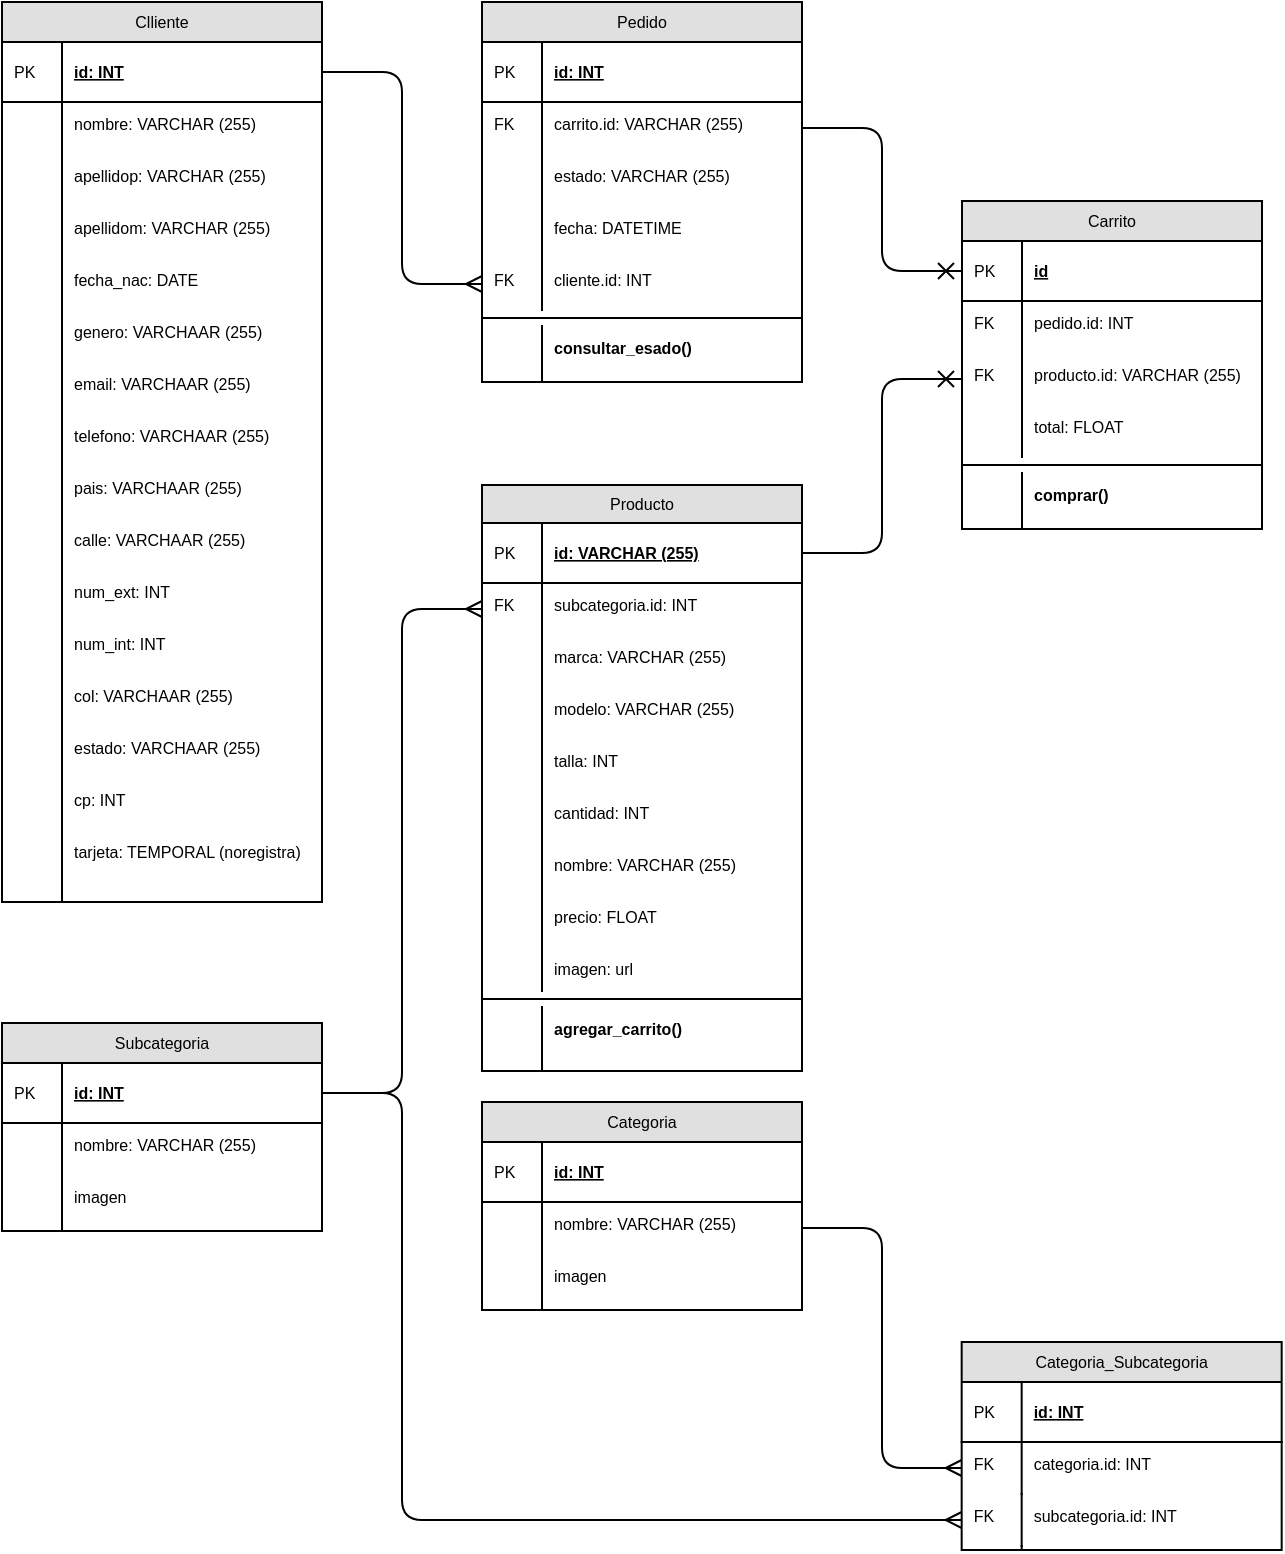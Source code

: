 <mxfile version="10.7.7" type="device"><diagram id="d4-4VoonNPBoHin0KI9T" name="Page-1"><mxGraphModel dx="523" dy="322" grid="1" gridSize="10" guides="1" tooltips="1" connect="1" arrows="1" fold="1" page="1" pageScale="1" pageWidth="827" pageHeight="1169" math="0" shadow="0"><root><mxCell id="0"/><mxCell id="1" parent="0"/><mxCell id="-AVGPWDkU3SRVyJvV21a-2" value="Clliente" style="swimlane;fontStyle=0;childLayout=stackLayout;horizontal=1;startSize=20;fillColor=#e0e0e0;horizontalStack=0;resizeParent=1;resizeParentMax=0;resizeLast=0;collapsible=1;marginBottom=0;swimlaneFillColor=#ffffff;align=center;fontSize=8;" parent="1" vertex="1"><mxGeometry x="20" y="20" width="160" height="450" as="geometry"/></mxCell><mxCell id="-AVGPWDkU3SRVyJvV21a-3" value="id: INT" style="shape=partialRectangle;top=0;left=0;right=0;bottom=1;align=left;verticalAlign=middle;fillColor=none;spacingLeft=34;spacingRight=4;overflow=hidden;rotatable=0;points=[[0,0.5],[1,0.5]];portConstraint=eastwest;dropTarget=0;fontStyle=5;fontSize=8;" parent="-AVGPWDkU3SRVyJvV21a-2" vertex="1"><mxGeometry y="20" width="160" height="30" as="geometry"/></mxCell><mxCell id="-AVGPWDkU3SRVyJvV21a-4" value="PK" style="shape=partialRectangle;top=0;left=0;bottom=0;fillColor=none;align=left;verticalAlign=middle;spacingLeft=4;spacingRight=4;overflow=hidden;rotatable=0;points=[];portConstraint=eastwest;part=1;fontSize=8;" parent="-AVGPWDkU3SRVyJvV21a-3" vertex="1" connectable="0"><mxGeometry width="30" height="30" as="geometry"/></mxCell><mxCell id="-AVGPWDkU3SRVyJvV21a-5" value="nombre: VARCHAR (255)" style="shape=partialRectangle;top=0;left=0;right=0;bottom=0;align=left;verticalAlign=top;fillColor=none;spacingLeft=34;spacingRight=4;overflow=hidden;rotatable=0;points=[[0,0.5],[1,0.5]];portConstraint=eastwest;dropTarget=0;fontSize=8;" parent="-AVGPWDkU3SRVyJvV21a-2" vertex="1"><mxGeometry y="50" width="160" height="26" as="geometry"/></mxCell><mxCell id="-AVGPWDkU3SRVyJvV21a-6" value="" style="shape=partialRectangle;top=0;left=0;bottom=0;fillColor=none;align=left;verticalAlign=top;spacingLeft=4;spacingRight=4;overflow=hidden;rotatable=0;points=[];portConstraint=eastwest;part=1;fontSize=8;" parent="-AVGPWDkU3SRVyJvV21a-5" vertex="1" connectable="0"><mxGeometry width="30" height="26" as="geometry"/></mxCell><mxCell id="-AVGPWDkU3SRVyJvV21a-75" value="apellidop: VARCHAR (255)" style="shape=partialRectangle;top=0;left=0;right=0;bottom=0;align=left;verticalAlign=top;fillColor=none;spacingLeft=34;spacingRight=4;overflow=hidden;rotatable=0;points=[[0,0.5],[1,0.5]];portConstraint=eastwest;dropTarget=0;fontSize=8;" parent="-AVGPWDkU3SRVyJvV21a-2" vertex="1"><mxGeometry y="76" width="160" height="26" as="geometry"/></mxCell><mxCell id="-AVGPWDkU3SRVyJvV21a-76" value="" style="shape=partialRectangle;top=0;left=0;bottom=0;fillColor=none;align=left;verticalAlign=top;spacingLeft=4;spacingRight=4;overflow=hidden;rotatable=0;points=[];portConstraint=eastwest;part=1;fontSize=8;" parent="-AVGPWDkU3SRVyJvV21a-75" vertex="1" connectable="0"><mxGeometry width="30" height="26" as="geometry"/></mxCell><mxCell id="-AVGPWDkU3SRVyJvV21a-71" value="apellidom: VARCHAR (255)" style="shape=partialRectangle;top=0;left=0;right=0;bottom=0;align=left;verticalAlign=top;fillColor=none;spacingLeft=34;spacingRight=4;overflow=hidden;rotatable=0;points=[[0,0.5],[1,0.5]];portConstraint=eastwest;dropTarget=0;fontSize=8;" parent="-AVGPWDkU3SRVyJvV21a-2" vertex="1"><mxGeometry y="102" width="160" height="26" as="geometry"/></mxCell><mxCell id="-AVGPWDkU3SRVyJvV21a-72" value="" style="shape=partialRectangle;top=0;left=0;bottom=0;fillColor=none;align=left;verticalAlign=top;spacingLeft=4;spacingRight=4;overflow=hidden;rotatable=0;points=[];portConstraint=eastwest;part=1;fontSize=8;" parent="-AVGPWDkU3SRVyJvV21a-71" vertex="1" connectable="0"><mxGeometry width="30" height="26" as="geometry"/></mxCell><mxCell id="-AVGPWDkU3SRVyJvV21a-7" value="fecha_nac: DATE" style="shape=partialRectangle;top=0;left=0;right=0;bottom=0;align=left;verticalAlign=top;fillColor=none;spacingLeft=34;spacingRight=4;overflow=hidden;rotatable=0;points=[[0,0.5],[1,0.5]];portConstraint=eastwest;dropTarget=0;fontSize=8;" parent="-AVGPWDkU3SRVyJvV21a-2" vertex="1"><mxGeometry y="128" width="160" height="26" as="geometry"/></mxCell><mxCell id="-AVGPWDkU3SRVyJvV21a-8" value="" style="shape=partialRectangle;top=0;left=0;bottom=0;fillColor=none;align=left;verticalAlign=top;spacingLeft=4;spacingRight=4;overflow=hidden;rotatable=0;points=[];portConstraint=eastwest;part=1;fontSize=8;" parent="-AVGPWDkU3SRVyJvV21a-7" vertex="1" connectable="0"><mxGeometry width="30" height="26" as="geometry"/></mxCell><mxCell id="-AVGPWDkU3SRVyJvV21a-80" value="genero: VARCHAAR (255)" style="shape=partialRectangle;top=0;left=0;right=0;bottom=0;align=left;verticalAlign=top;fillColor=none;spacingLeft=34;spacingRight=4;overflow=hidden;rotatable=0;points=[[0,0.5],[1,0.5]];portConstraint=eastwest;dropTarget=0;fontSize=8;" parent="-AVGPWDkU3SRVyJvV21a-2" vertex="1"><mxGeometry y="154" width="160" height="26" as="geometry"/></mxCell><mxCell id="-AVGPWDkU3SRVyJvV21a-81" value="" style="shape=partialRectangle;top=0;left=0;bottom=0;fillColor=none;align=left;verticalAlign=top;spacingLeft=4;spacingRight=4;overflow=hidden;rotatable=0;points=[];portConstraint=eastwest;part=1;fontSize=8;" parent="-AVGPWDkU3SRVyJvV21a-80" vertex="1" connectable="0"><mxGeometry width="30" height="26" as="geometry"/></mxCell><mxCell id="-AVGPWDkU3SRVyJvV21a-111" value="email: VARCHAAR (255)" style="shape=partialRectangle;top=0;left=0;right=0;bottom=0;align=left;verticalAlign=top;fillColor=none;spacingLeft=34;spacingRight=4;overflow=hidden;rotatable=0;points=[[0,0.5],[1,0.5]];portConstraint=eastwest;dropTarget=0;fontSize=8;" parent="-AVGPWDkU3SRVyJvV21a-2" vertex="1"><mxGeometry y="180" width="160" height="26" as="geometry"/></mxCell><mxCell id="-AVGPWDkU3SRVyJvV21a-112" value="" style="shape=partialRectangle;top=0;left=0;bottom=0;fillColor=none;align=left;verticalAlign=top;spacingLeft=4;spacingRight=4;overflow=hidden;rotatable=0;points=[];portConstraint=eastwest;part=1;fontSize=8;" parent="-AVGPWDkU3SRVyJvV21a-111" vertex="1" connectable="0"><mxGeometry width="30" height="26" as="geometry"/></mxCell><mxCell id="-AVGPWDkU3SRVyJvV21a-113" value="telefono: VARCHAAR (255)" style="shape=partialRectangle;top=0;left=0;right=0;bottom=0;align=left;verticalAlign=top;fillColor=none;spacingLeft=34;spacingRight=4;overflow=hidden;rotatable=0;points=[[0,0.5],[1,0.5]];portConstraint=eastwest;dropTarget=0;fontSize=8;" parent="-AVGPWDkU3SRVyJvV21a-2" vertex="1"><mxGeometry y="206" width="160" height="26" as="geometry"/></mxCell><mxCell id="-AVGPWDkU3SRVyJvV21a-114" value="" style="shape=partialRectangle;top=0;left=0;bottom=0;fillColor=none;align=left;verticalAlign=top;spacingLeft=4;spacingRight=4;overflow=hidden;rotatable=0;points=[];portConstraint=eastwest;part=1;fontSize=8;" parent="-AVGPWDkU3SRVyJvV21a-113" vertex="1" connectable="0"><mxGeometry width="30" height="26" as="geometry"/></mxCell><mxCell id="-AVGPWDkU3SRVyJvV21a-115" value="pais: VARCHAAR (255)" style="shape=partialRectangle;top=0;left=0;right=0;bottom=0;align=left;verticalAlign=top;fillColor=none;spacingLeft=34;spacingRight=4;overflow=hidden;rotatable=0;points=[[0,0.5],[1,0.5]];portConstraint=eastwest;dropTarget=0;fontSize=8;" parent="-AVGPWDkU3SRVyJvV21a-2" vertex="1"><mxGeometry y="232" width="160" height="26" as="geometry"/></mxCell><mxCell id="-AVGPWDkU3SRVyJvV21a-116" value="" style="shape=partialRectangle;top=0;left=0;bottom=0;fillColor=none;align=left;verticalAlign=top;spacingLeft=4;spacingRight=4;overflow=hidden;rotatable=0;points=[];portConstraint=eastwest;part=1;fontSize=8;" parent="-AVGPWDkU3SRVyJvV21a-115" vertex="1" connectable="0"><mxGeometry width="30" height="26" as="geometry"/></mxCell><mxCell id="-AVGPWDkU3SRVyJvV21a-117" value="calle: VARCHAAR (255)" style="shape=partialRectangle;top=0;left=0;right=0;bottom=0;align=left;verticalAlign=top;fillColor=none;spacingLeft=34;spacingRight=4;overflow=hidden;rotatable=0;points=[[0,0.5],[1,0.5]];portConstraint=eastwest;dropTarget=0;fontSize=8;" parent="-AVGPWDkU3SRVyJvV21a-2" vertex="1"><mxGeometry y="258" width="160" height="26" as="geometry"/></mxCell><mxCell id="-AVGPWDkU3SRVyJvV21a-118" value="" style="shape=partialRectangle;top=0;left=0;bottom=0;fillColor=none;align=left;verticalAlign=top;spacingLeft=4;spacingRight=4;overflow=hidden;rotatable=0;points=[];portConstraint=eastwest;part=1;fontSize=8;" parent="-AVGPWDkU3SRVyJvV21a-117" vertex="1" connectable="0"><mxGeometry width="30" height="26" as="geometry"/></mxCell><mxCell id="-AVGPWDkU3SRVyJvV21a-119" value="num_ext: INT" style="shape=partialRectangle;top=0;left=0;right=0;bottom=0;align=left;verticalAlign=top;fillColor=none;spacingLeft=34;spacingRight=4;overflow=hidden;rotatable=0;points=[[0,0.5],[1,0.5]];portConstraint=eastwest;dropTarget=0;fontSize=8;" parent="-AVGPWDkU3SRVyJvV21a-2" vertex="1"><mxGeometry y="284" width="160" height="26" as="geometry"/></mxCell><mxCell id="-AVGPWDkU3SRVyJvV21a-120" value="" style="shape=partialRectangle;top=0;left=0;bottom=0;fillColor=none;align=left;verticalAlign=top;spacingLeft=4;spacingRight=4;overflow=hidden;rotatable=0;points=[];portConstraint=eastwest;part=1;fontSize=8;" parent="-AVGPWDkU3SRVyJvV21a-119" vertex="1" connectable="0"><mxGeometry width="30" height="26" as="geometry"/></mxCell><mxCell id="-AVGPWDkU3SRVyJvV21a-121" value="num_int: INT" style="shape=partialRectangle;top=0;left=0;right=0;bottom=0;align=left;verticalAlign=top;fillColor=none;spacingLeft=34;spacingRight=4;overflow=hidden;rotatable=0;points=[[0,0.5],[1,0.5]];portConstraint=eastwest;dropTarget=0;fontSize=8;" parent="-AVGPWDkU3SRVyJvV21a-2" vertex="1"><mxGeometry y="310" width="160" height="26" as="geometry"/></mxCell><mxCell id="-AVGPWDkU3SRVyJvV21a-122" value="" style="shape=partialRectangle;top=0;left=0;bottom=0;fillColor=none;align=left;verticalAlign=top;spacingLeft=4;spacingRight=4;overflow=hidden;rotatable=0;points=[];portConstraint=eastwest;part=1;fontSize=8;" parent="-AVGPWDkU3SRVyJvV21a-121" vertex="1" connectable="0"><mxGeometry width="30" height="26" as="geometry"/></mxCell><mxCell id="-AVGPWDkU3SRVyJvV21a-123" value="col: VARCHAAR (255)" style="shape=partialRectangle;top=0;left=0;right=0;bottom=0;align=left;verticalAlign=top;fillColor=none;spacingLeft=34;spacingRight=4;overflow=hidden;rotatable=0;points=[[0,0.5],[1,0.5]];portConstraint=eastwest;dropTarget=0;fontSize=8;" parent="-AVGPWDkU3SRVyJvV21a-2" vertex="1"><mxGeometry y="336" width="160" height="26" as="geometry"/></mxCell><mxCell id="-AVGPWDkU3SRVyJvV21a-124" value="" style="shape=partialRectangle;top=0;left=0;bottom=0;fillColor=none;align=left;verticalAlign=top;spacingLeft=4;spacingRight=4;overflow=hidden;rotatable=0;points=[];portConstraint=eastwest;part=1;fontSize=8;" parent="-AVGPWDkU3SRVyJvV21a-123" vertex="1" connectable="0"><mxGeometry width="30" height="26" as="geometry"/></mxCell><mxCell id="-AVGPWDkU3SRVyJvV21a-125" value="estado: VARCHAAR (255)" style="shape=partialRectangle;top=0;left=0;right=0;bottom=0;align=left;verticalAlign=top;fillColor=none;spacingLeft=34;spacingRight=4;overflow=hidden;rotatable=0;points=[[0,0.5],[1,0.5]];portConstraint=eastwest;dropTarget=0;fontSize=8;" parent="-AVGPWDkU3SRVyJvV21a-2" vertex="1"><mxGeometry y="362" width="160" height="26" as="geometry"/></mxCell><mxCell id="-AVGPWDkU3SRVyJvV21a-126" value="" style="shape=partialRectangle;top=0;left=0;bottom=0;fillColor=none;align=left;verticalAlign=top;spacingLeft=4;spacingRight=4;overflow=hidden;rotatable=0;points=[];portConstraint=eastwest;part=1;fontSize=8;" parent="-AVGPWDkU3SRVyJvV21a-125" vertex="1" connectable="0"><mxGeometry width="30" height="26" as="geometry"/></mxCell><mxCell id="-AVGPWDkU3SRVyJvV21a-127" value="cp: INT" style="shape=partialRectangle;top=0;left=0;right=0;bottom=0;align=left;verticalAlign=top;fillColor=none;spacingLeft=34;spacingRight=4;overflow=hidden;rotatable=0;points=[[0,0.5],[1,0.5]];portConstraint=eastwest;dropTarget=0;fontSize=8;" parent="-AVGPWDkU3SRVyJvV21a-2" vertex="1"><mxGeometry y="388" width="160" height="26" as="geometry"/></mxCell><mxCell id="-AVGPWDkU3SRVyJvV21a-128" value="" style="shape=partialRectangle;top=0;left=0;bottom=0;fillColor=none;align=left;verticalAlign=top;spacingLeft=4;spacingRight=4;overflow=hidden;rotatable=0;points=[];portConstraint=eastwest;part=1;fontSize=8;" parent="-AVGPWDkU3SRVyJvV21a-127" vertex="1" connectable="0"><mxGeometry width="30" height="26" as="geometry"/></mxCell><mxCell id="-AVGPWDkU3SRVyJvV21a-129" value="tarjeta: TEMPORAL (noregistra)" style="shape=partialRectangle;top=0;left=0;right=0;bottom=0;align=left;verticalAlign=top;fillColor=none;spacingLeft=34;spacingRight=4;overflow=hidden;rotatable=0;points=[[0,0.5],[1,0.5]];portConstraint=eastwest;dropTarget=0;fontSize=8;" parent="-AVGPWDkU3SRVyJvV21a-2" vertex="1"><mxGeometry y="414" width="160" height="26" as="geometry"/></mxCell><mxCell id="-AVGPWDkU3SRVyJvV21a-130" value="" style="shape=partialRectangle;top=0;left=0;bottom=0;fillColor=none;align=left;verticalAlign=top;spacingLeft=4;spacingRight=4;overflow=hidden;rotatable=0;points=[];portConstraint=eastwest;part=1;fontSize=8;" parent="-AVGPWDkU3SRVyJvV21a-129" vertex="1" connectable="0"><mxGeometry width="30" height="26" as="geometry"/></mxCell><mxCell id="-AVGPWDkU3SRVyJvV21a-11" value="" style="shape=partialRectangle;top=0;left=0;right=0;bottom=0;align=left;verticalAlign=top;fillColor=none;spacingLeft=34;spacingRight=4;overflow=hidden;rotatable=0;points=[[0,0.5],[1,0.5]];portConstraint=eastwest;dropTarget=0;fontSize=8;" parent="-AVGPWDkU3SRVyJvV21a-2" vertex="1"><mxGeometry y="440" width="160" height="10" as="geometry"/></mxCell><mxCell id="-AVGPWDkU3SRVyJvV21a-12" value="" style="shape=partialRectangle;top=0;left=0;bottom=0;fillColor=none;align=left;verticalAlign=top;spacingLeft=4;spacingRight=4;overflow=hidden;rotatable=0;points=[];portConstraint=eastwest;part=1;fontSize=8;" parent="-AVGPWDkU3SRVyJvV21a-11" vertex="1" connectable="0"><mxGeometry width="30" height="10" as="geometry"/></mxCell><mxCell id="-AVGPWDkU3SRVyJvV21a-59" value="Pedido" style="swimlane;fontStyle=0;childLayout=stackLayout;horizontal=1;startSize=20;fillColor=#e0e0e0;horizontalStack=0;resizeParent=1;resizeParentMax=0;resizeLast=0;collapsible=1;marginBottom=0;swimlaneFillColor=#ffffff;align=center;fontSize=8;" parent="1" vertex="1"><mxGeometry x="260" y="20" width="160" height="190" as="geometry"/></mxCell><mxCell id="-AVGPWDkU3SRVyJvV21a-60" value="id: INT" style="shape=partialRectangle;top=0;left=0;right=0;bottom=1;align=left;verticalAlign=middle;fillColor=none;spacingLeft=34;spacingRight=4;overflow=hidden;rotatable=0;points=[[0,0.5],[1,0.5]];portConstraint=eastwest;dropTarget=0;fontStyle=5;fontSize=8;" parent="-AVGPWDkU3SRVyJvV21a-59" vertex="1"><mxGeometry y="20" width="160" height="30" as="geometry"/></mxCell><mxCell id="-AVGPWDkU3SRVyJvV21a-61" value="PK" style="shape=partialRectangle;top=0;left=0;bottom=0;fillColor=none;align=left;verticalAlign=middle;spacingLeft=4;spacingRight=4;overflow=hidden;rotatable=0;points=[];portConstraint=eastwest;part=1;fontSize=8;" parent="-AVGPWDkU3SRVyJvV21a-60" vertex="1" connectable="0"><mxGeometry width="30" height="30" as="geometry"/></mxCell><mxCell id="-AVGPWDkU3SRVyJvV21a-131" value="carrito.id: VARCHAR (255)" style="shape=partialRectangle;top=0;left=0;right=0;bottom=0;align=left;verticalAlign=top;fillColor=none;spacingLeft=34;spacingRight=4;overflow=hidden;rotatable=0;points=[[0,0.5],[1,0.5]];portConstraint=eastwest;dropTarget=0;fontSize=8;" parent="-AVGPWDkU3SRVyJvV21a-59" vertex="1"><mxGeometry y="50" width="160" height="26" as="geometry"/></mxCell><mxCell id="-AVGPWDkU3SRVyJvV21a-132" value="FK" style="shape=partialRectangle;top=0;left=0;bottom=0;fillColor=none;align=left;verticalAlign=top;spacingLeft=4;spacingRight=4;overflow=hidden;rotatable=0;points=[];portConstraint=eastwest;part=1;fontSize=8;" parent="-AVGPWDkU3SRVyJvV21a-131" vertex="1" connectable="0"><mxGeometry width="30" height="26" as="geometry"/></mxCell><mxCell id="-AVGPWDkU3SRVyJvV21a-135" value="estado: VARCHAR (255)" style="shape=partialRectangle;top=0;left=0;right=0;bottom=0;align=left;verticalAlign=top;fillColor=none;spacingLeft=34;spacingRight=4;overflow=hidden;rotatable=0;points=[[0,0.5],[1,0.5]];portConstraint=eastwest;dropTarget=0;fontSize=8;" parent="-AVGPWDkU3SRVyJvV21a-59" vertex="1"><mxGeometry y="76" width="160" height="26" as="geometry"/></mxCell><mxCell id="-AVGPWDkU3SRVyJvV21a-136" value="" style="shape=partialRectangle;top=0;left=0;bottom=0;fillColor=none;align=left;verticalAlign=top;spacingLeft=4;spacingRight=4;overflow=hidden;rotatable=0;points=[];portConstraint=eastwest;part=1;fontSize=8;" parent="-AVGPWDkU3SRVyJvV21a-135" vertex="1" connectable="0"><mxGeometry width="30" height="26" as="geometry"/></mxCell><mxCell id="-AVGPWDkU3SRVyJvV21a-108" value="fecha: DATETIME&#10;" style="shape=partialRectangle;top=0;left=0;right=0;bottom=0;align=left;verticalAlign=top;fillColor=none;spacingLeft=34;spacingRight=4;overflow=hidden;rotatable=0;points=[[0,0.5],[1,0.5]];portConstraint=eastwest;dropTarget=0;fontSize=8;" parent="-AVGPWDkU3SRVyJvV21a-59" vertex="1"><mxGeometry y="102" width="160" height="26" as="geometry"/></mxCell><mxCell id="-AVGPWDkU3SRVyJvV21a-109" value="" style="shape=partialRectangle;top=0;left=0;bottom=0;fillColor=none;align=left;verticalAlign=top;spacingLeft=4;spacingRight=4;overflow=hidden;rotatable=0;points=[];portConstraint=eastwest;part=1;fontSize=8;" parent="-AVGPWDkU3SRVyJvV21a-108" vertex="1" connectable="0"><mxGeometry width="30" height="26" as="geometry"/></mxCell><mxCell id="g6530KX5mMqyY2j0Sj3D-3" value="cliente.id: INT" style="shape=partialRectangle;top=0;left=0;right=0;bottom=0;align=left;verticalAlign=top;fillColor=none;spacingLeft=34;spacingRight=4;overflow=hidden;rotatable=0;points=[[0,0.5],[1,0.5]];portConstraint=eastwest;dropTarget=0;fontSize=8;" vertex="1" parent="-AVGPWDkU3SRVyJvV21a-59"><mxGeometry y="128" width="160" height="26" as="geometry"/></mxCell><mxCell id="g6530KX5mMqyY2j0Sj3D-4" value="FK" style="shape=partialRectangle;top=0;left=0;bottom=0;fillColor=none;align=left;verticalAlign=top;spacingLeft=4;spacingRight=4;overflow=hidden;rotatable=0;points=[];portConstraint=eastwest;part=1;fontSize=8;" vertex="1" connectable="0" parent="g6530KX5mMqyY2j0Sj3D-3"><mxGeometry width="30" height="26" as="geometry"/></mxCell><mxCell id="-AVGPWDkU3SRVyJvV21a-181" value="" style="line;strokeWidth=1;fillColor=none;align=left;verticalAlign=middle;spacingTop=-1;spacingLeft=3;spacingRight=3;rotatable=0;labelPosition=right;points=[];portConstraint=eastwest;fontSize=12;" parent="-AVGPWDkU3SRVyJvV21a-59" vertex="1"><mxGeometry y="154" width="160" height="8" as="geometry"/></mxCell><mxCell id="-AVGPWDkU3SRVyJvV21a-182" value="consultar_esado()" style="shape=partialRectangle;top=0;left=0;right=0;bottom=0;align=left;verticalAlign=top;fillColor=none;spacingLeft=34;spacingRight=4;overflow=hidden;rotatable=0;points=[[0,0.5],[1,0.5]];portConstraint=eastwest;dropTarget=0;fontSize=8;fontStyle=1" parent="-AVGPWDkU3SRVyJvV21a-59" vertex="1"><mxGeometry y="162" width="160" height="26" as="geometry"/></mxCell><mxCell id="-AVGPWDkU3SRVyJvV21a-183" value="" style="shape=partialRectangle;top=0;left=0;bottom=0;fillColor=none;align=left;verticalAlign=top;spacingLeft=4;spacingRight=4;overflow=hidden;rotatable=0;points=[];portConstraint=eastwest;part=1;fontSize=8;" parent="-AVGPWDkU3SRVyJvV21a-182" vertex="1" connectable="0"><mxGeometry width="30" height="26" as="geometry"/></mxCell><mxCell id="-AVGPWDkU3SRVyJvV21a-68" value="" style="shape=partialRectangle;top=0;left=0;right=0;bottom=0;align=left;verticalAlign=top;fillColor=none;spacingLeft=34;spacingRight=4;overflow=hidden;rotatable=0;points=[[0,0.5],[1,0.5]];portConstraint=eastwest;dropTarget=0;fontSize=8;" parent="-AVGPWDkU3SRVyJvV21a-59" vertex="1"><mxGeometry y="188" width="160" height="2" as="geometry"/></mxCell><mxCell id="-AVGPWDkU3SRVyJvV21a-69" value="" style="shape=partialRectangle;top=0;left=0;bottom=0;fillColor=none;align=left;verticalAlign=top;spacingLeft=4;spacingRight=4;overflow=hidden;rotatable=0;points=[];portConstraint=eastwest;part=1;fontSize=8;" parent="-AVGPWDkU3SRVyJvV21a-68" vertex="1" connectable="0"><mxGeometry width="30" height="2" as="geometry"/></mxCell><mxCell id="-AVGPWDkU3SRVyJvV21a-70" value="" style="endArrow=none;html=1;exitX=0;exitY=0.5;exitDx=0;exitDy=0;edgeStyle=elbowEdgeStyle;startArrow=ERmany;startFill=0;fontSize=8;" parent="1" source="g6530KX5mMqyY2j0Sj3D-3" target="-AVGPWDkU3SRVyJvV21a-3" edge="1"><mxGeometry width="50" height="50" relative="1" as="geometry"><mxPoint x="220.333" y="76" as="sourcePoint"/><mxPoint x="290" y="39" as="targetPoint"/></mxGeometry></mxCell><mxCell id="-AVGPWDkU3SRVyJvV21a-82" value="Producto" style="swimlane;fontStyle=0;childLayout=stackLayout;horizontal=1;startSize=19;fillColor=#e0e0e0;horizontalStack=0;resizeParent=1;resizeParentMax=0;resizeLast=0;collapsible=1;marginBottom=0;swimlaneFillColor=#ffffff;align=center;fontSize=8;" parent="1" vertex="1"><mxGeometry x="260" y="261.5" width="160" height="293" as="geometry"/></mxCell><mxCell id="-AVGPWDkU3SRVyJvV21a-83" value="id: VARCHAR (255)" style="shape=partialRectangle;top=0;left=0;right=0;bottom=1;align=left;verticalAlign=middle;fillColor=none;spacingLeft=34;spacingRight=4;overflow=hidden;rotatable=0;points=[[0,0.5],[1,0.5]];portConstraint=eastwest;dropTarget=0;fontStyle=5;fontSize=8;" parent="-AVGPWDkU3SRVyJvV21a-82" vertex="1"><mxGeometry y="19" width="160" height="30" as="geometry"/></mxCell><mxCell id="-AVGPWDkU3SRVyJvV21a-84" value="PK" style="shape=partialRectangle;top=0;left=0;bottom=0;fillColor=none;align=left;verticalAlign=middle;spacingLeft=4;spacingRight=4;overflow=hidden;rotatable=0;points=[];portConstraint=eastwest;part=1;fontSize=8;" parent="-AVGPWDkU3SRVyJvV21a-83" vertex="1" connectable="0"><mxGeometry width="30" height="30" as="geometry"/></mxCell><mxCell id="-AVGPWDkU3SRVyJvV21a-93" value="subcategoria.id: INT" style="shape=partialRectangle;top=0;left=0;right=0;bottom=0;align=left;verticalAlign=top;fillColor=none;spacingLeft=34;spacingRight=4;overflow=hidden;rotatable=0;points=[[0,0.5],[1,0.5]];portConstraint=eastwest;dropTarget=0;fontSize=8;" parent="-AVGPWDkU3SRVyJvV21a-82" vertex="1"><mxGeometry y="49" width="160" height="26" as="geometry"/></mxCell><mxCell id="-AVGPWDkU3SRVyJvV21a-94" value="FK" style="shape=partialRectangle;top=0;left=0;bottom=0;fillColor=none;align=left;verticalAlign=top;spacingLeft=4;spacingRight=4;overflow=hidden;rotatable=0;points=[];portConstraint=eastwest;part=1;fontSize=8;" parent="-AVGPWDkU3SRVyJvV21a-93" vertex="1" connectable="0"><mxGeometry width="30" height="26" as="geometry"/></mxCell><mxCell id="-AVGPWDkU3SRVyJvV21a-95" value="marca: VARCHAR (255)" style="shape=partialRectangle;top=0;left=0;right=0;bottom=0;align=left;verticalAlign=top;fillColor=none;spacingLeft=34;spacingRight=4;overflow=hidden;rotatable=0;points=[[0,0.5],[1,0.5]];portConstraint=eastwest;dropTarget=0;fontSize=8;" parent="-AVGPWDkU3SRVyJvV21a-82" vertex="1"><mxGeometry y="75" width="160" height="26" as="geometry"/></mxCell><mxCell id="-AVGPWDkU3SRVyJvV21a-96" value="" style="shape=partialRectangle;top=0;left=0;bottom=0;fillColor=none;align=left;verticalAlign=top;spacingLeft=4;spacingRight=4;overflow=hidden;rotatable=0;points=[];portConstraint=eastwest;part=1;fontSize=8;" parent="-AVGPWDkU3SRVyJvV21a-95" vertex="1" connectable="0"><mxGeometry width="30" height="26" as="geometry"/></mxCell><mxCell id="-AVGPWDkU3SRVyJvV21a-97" value="modelo: VARCHAR (255)" style="shape=partialRectangle;top=0;left=0;right=0;bottom=0;align=left;verticalAlign=top;fillColor=none;spacingLeft=34;spacingRight=4;overflow=hidden;rotatable=0;points=[[0,0.5],[1,0.5]];portConstraint=eastwest;dropTarget=0;fontSize=8;" parent="-AVGPWDkU3SRVyJvV21a-82" vertex="1"><mxGeometry y="101" width="160" height="26" as="geometry"/></mxCell><mxCell id="-AVGPWDkU3SRVyJvV21a-98" value="" style="shape=partialRectangle;top=0;left=0;bottom=0;fillColor=none;align=left;verticalAlign=top;spacingLeft=4;spacingRight=4;overflow=hidden;rotatable=0;points=[];portConstraint=eastwest;part=1;fontSize=8;" parent="-AVGPWDkU3SRVyJvV21a-97" vertex="1" connectable="0"><mxGeometry width="30" height="26" as="geometry"/></mxCell><mxCell id="-AVGPWDkU3SRVyJvV21a-101" value="talla: INT" style="shape=partialRectangle;top=0;left=0;right=0;bottom=0;align=left;verticalAlign=top;fillColor=none;spacingLeft=34;spacingRight=4;overflow=hidden;rotatable=0;points=[[0,0.5],[1,0.5]];portConstraint=eastwest;dropTarget=0;fontSize=8;" parent="-AVGPWDkU3SRVyJvV21a-82" vertex="1"><mxGeometry y="127" width="160" height="26" as="geometry"/></mxCell><mxCell id="-AVGPWDkU3SRVyJvV21a-102" value="" style="shape=partialRectangle;top=0;left=0;bottom=0;fillColor=none;align=left;verticalAlign=top;spacingLeft=4;spacingRight=4;overflow=hidden;rotatable=0;points=[];portConstraint=eastwest;part=1;fontSize=8;" parent="-AVGPWDkU3SRVyJvV21a-101" vertex="1" connectable="0"><mxGeometry width="30" height="26" as="geometry"/></mxCell><mxCell id="-AVGPWDkU3SRVyJvV21a-150" value="cantidad: INT" style="shape=partialRectangle;top=0;left=0;right=0;bottom=0;align=left;verticalAlign=top;fillColor=none;spacingLeft=34;spacingRight=4;overflow=hidden;rotatable=0;points=[[0,0.5],[1,0.5]];portConstraint=eastwest;dropTarget=0;fontSize=8;" parent="-AVGPWDkU3SRVyJvV21a-82" vertex="1"><mxGeometry y="153" width="160" height="26" as="geometry"/></mxCell><mxCell id="-AVGPWDkU3SRVyJvV21a-151" value="" style="shape=partialRectangle;top=0;left=0;bottom=0;fillColor=none;align=left;verticalAlign=top;spacingLeft=4;spacingRight=4;overflow=hidden;rotatable=0;points=[];portConstraint=eastwest;part=1;fontSize=8;" parent="-AVGPWDkU3SRVyJvV21a-150" vertex="1" connectable="0"><mxGeometry width="30" height="26" as="geometry"/></mxCell><mxCell id="-AVGPWDkU3SRVyJvV21a-103" value="nombre: VARCHAR (255)" style="shape=partialRectangle;top=0;left=0;right=0;bottom=0;align=left;verticalAlign=top;fillColor=none;spacingLeft=34;spacingRight=4;overflow=hidden;rotatable=0;points=[[0,0.5],[1,0.5]];portConstraint=eastwest;dropTarget=0;fontSize=8;" parent="-AVGPWDkU3SRVyJvV21a-82" vertex="1"><mxGeometry y="179" width="160" height="26" as="geometry"/></mxCell><mxCell id="-AVGPWDkU3SRVyJvV21a-104" value="" style="shape=partialRectangle;top=0;left=0;bottom=0;fillColor=none;align=left;verticalAlign=top;spacingLeft=4;spacingRight=4;overflow=hidden;rotatable=0;points=[];portConstraint=eastwest;part=1;fontSize=8;" parent="-AVGPWDkU3SRVyJvV21a-103" vertex="1" connectable="0"><mxGeometry width="30" height="26" as="geometry"/></mxCell><mxCell id="-AVGPWDkU3SRVyJvV21a-99" value="precio: FLOAT" style="shape=partialRectangle;top=0;left=0;right=0;bottom=0;align=left;verticalAlign=top;fillColor=none;spacingLeft=34;spacingRight=4;overflow=hidden;rotatable=0;points=[[0,0.5],[1,0.5]];portConstraint=eastwest;dropTarget=0;fontSize=8;" parent="-AVGPWDkU3SRVyJvV21a-82" vertex="1"><mxGeometry y="205" width="160" height="26" as="geometry"/></mxCell><mxCell id="-AVGPWDkU3SRVyJvV21a-100" value="" style="shape=partialRectangle;top=0;left=0;bottom=0;fillColor=none;align=left;verticalAlign=top;spacingLeft=4;spacingRight=4;overflow=hidden;rotatable=0;points=[];portConstraint=eastwest;part=1;fontSize=8;" parent="-AVGPWDkU3SRVyJvV21a-99" vertex="1" connectable="0"><mxGeometry width="30" height="26" as="geometry"/></mxCell><mxCell id="-AVGPWDkU3SRVyJvV21a-87" value="imagen: url" style="shape=partialRectangle;top=0;left=0;right=0;bottom=0;align=left;verticalAlign=top;fillColor=none;spacingLeft=34;spacingRight=4;overflow=hidden;rotatable=0;points=[[0,0.5],[1,0.5]];portConstraint=eastwest;dropTarget=0;fontSize=8;" parent="-AVGPWDkU3SRVyJvV21a-82" vertex="1"><mxGeometry y="231" width="160" height="22" as="geometry"/></mxCell><mxCell id="-AVGPWDkU3SRVyJvV21a-88" value="" style="shape=partialRectangle;top=0;left=0;bottom=0;fillColor=none;align=left;verticalAlign=top;spacingLeft=4;spacingRight=4;overflow=hidden;rotatable=0;points=[];portConstraint=eastwest;part=1;fontSize=8;" parent="-AVGPWDkU3SRVyJvV21a-87" vertex="1" connectable="0"><mxGeometry width="30" height="22" as="geometry"/></mxCell><mxCell id="-AVGPWDkU3SRVyJvV21a-163" value="" style="line;strokeWidth=1;fillColor=none;align=left;verticalAlign=middle;spacingTop=-1;spacingLeft=3;spacingRight=3;rotatable=0;labelPosition=right;points=[];portConstraint=eastwest;fontSize=12;" parent="-AVGPWDkU3SRVyJvV21a-82" vertex="1"><mxGeometry y="253" width="160" height="8" as="geometry"/></mxCell><mxCell id="-AVGPWDkU3SRVyJvV21a-155" value="agregar_carrito()" style="shape=partialRectangle;top=0;left=0;right=0;bottom=0;align=left;verticalAlign=top;fillColor=none;spacingLeft=34;spacingRight=4;overflow=hidden;rotatable=0;points=[[0,0.5],[1,0.5]];portConstraint=eastwest;dropTarget=0;fontSize=8;fontStyle=1" parent="-AVGPWDkU3SRVyJvV21a-82" vertex="1"><mxGeometry y="261" width="160" height="22" as="geometry"/></mxCell><mxCell id="-AVGPWDkU3SRVyJvV21a-156" value="" style="shape=partialRectangle;top=0;left=0;bottom=0;fillColor=none;align=left;verticalAlign=top;spacingLeft=4;spacingRight=4;overflow=hidden;rotatable=0;points=[];portConstraint=eastwest;part=1;fontSize=8;" parent="-AVGPWDkU3SRVyJvV21a-155" vertex="1" connectable="0"><mxGeometry width="30" height="22" as="geometry"/></mxCell><mxCell id="-AVGPWDkU3SRVyJvV21a-91" value="" style="shape=partialRectangle;top=0;left=0;right=0;bottom=0;align=left;verticalAlign=top;fillColor=none;spacingLeft=34;spacingRight=4;overflow=hidden;rotatable=0;points=[[0,0.5],[1,0.5]];portConstraint=eastwest;dropTarget=0;fontSize=8;" parent="-AVGPWDkU3SRVyJvV21a-82" vertex="1"><mxGeometry y="283" width="160" height="10" as="geometry"/></mxCell><mxCell id="-AVGPWDkU3SRVyJvV21a-92" value="" style="shape=partialRectangle;top=0;left=0;bottom=0;fillColor=none;align=left;verticalAlign=top;spacingLeft=4;spacingRight=4;overflow=hidden;rotatable=0;points=[];portConstraint=eastwest;part=1;fontSize=8;" parent="-AVGPWDkU3SRVyJvV21a-91" vertex="1" connectable="0"><mxGeometry width="30" height="10" as="geometry"/></mxCell><mxCell id="-AVGPWDkU3SRVyJvV21a-139" value="Carrito" style="swimlane;fontStyle=0;childLayout=stackLayout;horizontal=1;startSize=20;fillColor=#e0e0e0;horizontalStack=0;resizeParent=1;resizeParentMax=0;resizeLast=0;collapsible=1;marginBottom=0;swimlaneFillColor=#ffffff;align=center;fontSize=8;" parent="1" vertex="1"><mxGeometry x="500" y="119.5" width="150" height="164" as="geometry"/></mxCell><mxCell id="-AVGPWDkU3SRVyJvV21a-140" value="id" style="shape=partialRectangle;top=0;left=0;right=0;bottom=1;align=left;verticalAlign=middle;fillColor=none;spacingLeft=34;spacingRight=4;overflow=hidden;rotatable=0;points=[[0,0.5],[1,0.5]];portConstraint=eastwest;dropTarget=0;fontStyle=5;fontSize=8;" parent="-AVGPWDkU3SRVyJvV21a-139" vertex="1"><mxGeometry y="20" width="150" height="30" as="geometry"/></mxCell><mxCell id="-AVGPWDkU3SRVyJvV21a-141" value="PK" style="shape=partialRectangle;top=0;left=0;bottom=0;fillColor=none;align=left;verticalAlign=middle;spacingLeft=4;spacingRight=4;overflow=hidden;rotatable=0;points=[];portConstraint=eastwest;part=1;fontSize=8;" parent="-AVGPWDkU3SRVyJvV21a-140" vertex="1" connectable="0"><mxGeometry width="30" height="30" as="geometry"/></mxCell><mxCell id="-AVGPWDkU3SRVyJvV21a-142" value="pedido.id: INT" style="shape=partialRectangle;top=0;left=0;right=0;bottom=0;align=left;verticalAlign=top;fillColor=none;spacingLeft=34;spacingRight=4;overflow=hidden;rotatable=0;points=[[0,0.5],[1,0.5]];portConstraint=eastwest;dropTarget=0;fontSize=8;" parent="-AVGPWDkU3SRVyJvV21a-139" vertex="1"><mxGeometry y="50" width="150" height="26" as="geometry"/></mxCell><mxCell id="-AVGPWDkU3SRVyJvV21a-143" value="FK" style="shape=partialRectangle;top=0;left=0;bottom=0;fillColor=none;align=left;verticalAlign=top;spacingLeft=4;spacingRight=4;overflow=hidden;rotatable=0;points=[];portConstraint=eastwest;part=1;fontSize=8;" parent="-AVGPWDkU3SRVyJvV21a-142" vertex="1" connectable="0"><mxGeometry width="30" height="26" as="geometry"/></mxCell><mxCell id="-AVGPWDkU3SRVyJvV21a-144" value="producto.id: VARCHAR (255)" style="shape=partialRectangle;top=0;left=0;right=0;bottom=0;align=left;verticalAlign=top;fillColor=none;spacingLeft=34;spacingRight=4;overflow=hidden;rotatable=0;points=[[0,0.5],[1,0.5]];portConstraint=eastwest;dropTarget=0;fontSize=8;" parent="-AVGPWDkU3SRVyJvV21a-139" vertex="1"><mxGeometry y="76" width="150" height="26" as="geometry"/></mxCell><mxCell id="-AVGPWDkU3SRVyJvV21a-145" value="FK" style="shape=partialRectangle;top=0;left=0;bottom=0;fillColor=none;align=left;verticalAlign=top;spacingLeft=4;spacingRight=4;overflow=hidden;rotatable=0;points=[];portConstraint=eastwest;part=1;fontSize=8;" parent="-AVGPWDkU3SRVyJvV21a-144" vertex="1" connectable="0"><mxGeometry width="30" height="26" as="geometry"/></mxCell><mxCell id="g6530KX5mMqyY2j0Sj3D-5" value="total: FLOAT" style="shape=partialRectangle;top=0;left=0;right=0;bottom=0;align=left;verticalAlign=top;fillColor=none;spacingLeft=34;spacingRight=4;overflow=hidden;rotatable=0;points=[[0,0.5],[1,0.5]];portConstraint=eastwest;dropTarget=0;fontSize=8;" vertex="1" parent="-AVGPWDkU3SRVyJvV21a-139"><mxGeometry y="102" width="150" height="26" as="geometry"/></mxCell><mxCell id="g6530KX5mMqyY2j0Sj3D-6" value="" style="shape=partialRectangle;top=0;left=0;bottom=0;fillColor=none;align=left;verticalAlign=top;spacingLeft=4;spacingRight=4;overflow=hidden;rotatable=0;points=[];portConstraint=eastwest;part=1;fontSize=8;" vertex="1" connectable="0" parent="g6530KX5mMqyY2j0Sj3D-5"><mxGeometry width="30" height="26" as="geometry"/></mxCell><mxCell id="-AVGPWDkU3SRVyJvV21a-167" value="" style="line;strokeWidth=1;fillColor=none;align=left;verticalAlign=middle;spacingTop=-1;spacingLeft=3;spacingRight=3;rotatable=0;labelPosition=right;points=[];portConstraint=eastwest;fontSize=12;" parent="-AVGPWDkU3SRVyJvV21a-139" vertex="1"><mxGeometry y="128" width="150" height="8" as="geometry"/></mxCell><mxCell id="-AVGPWDkU3SRVyJvV21a-164" value="comprar()" style="shape=partialRectangle;top=0;left=0;right=0;bottom=0;align=left;verticalAlign=top;fillColor=none;spacingLeft=34;spacingRight=4;overflow=hidden;rotatable=0;points=[[0,0.5],[1,0.5]];portConstraint=eastwest;dropTarget=0;fontSize=8;fontStyle=1" parent="-AVGPWDkU3SRVyJvV21a-139" vertex="1"><mxGeometry y="136" width="150" height="26" as="geometry"/></mxCell><mxCell id="-AVGPWDkU3SRVyJvV21a-165" value="" style="shape=partialRectangle;top=0;left=0;bottom=0;fillColor=none;align=left;verticalAlign=top;spacingLeft=4;spacingRight=4;overflow=hidden;rotatable=0;points=[];portConstraint=eastwest;part=1;fontSize=8;" parent="-AVGPWDkU3SRVyJvV21a-164" vertex="1" connectable="0"><mxGeometry width="30" height="26" as="geometry"/></mxCell><mxCell id="-AVGPWDkU3SRVyJvV21a-148" value="" style="shape=partialRectangle;top=0;left=0;right=0;bottom=0;align=left;verticalAlign=top;fillColor=none;spacingLeft=34;spacingRight=4;overflow=hidden;rotatable=0;points=[[0,0.5],[1,0.5]];portConstraint=eastwest;dropTarget=0;fontSize=8;" parent="-AVGPWDkU3SRVyJvV21a-139" vertex="1"><mxGeometry y="162" width="150" height="2" as="geometry"/></mxCell><mxCell id="-AVGPWDkU3SRVyJvV21a-149" value="" style="shape=partialRectangle;top=0;left=0;bottom=0;fillColor=none;align=left;verticalAlign=top;spacingLeft=4;spacingRight=4;overflow=hidden;rotatable=0;points=[];portConstraint=eastwest;part=1;fontSize=8;" parent="-AVGPWDkU3SRVyJvV21a-148" vertex="1" connectable="0"><mxGeometry width="30" height="2" as="geometry"/></mxCell><mxCell id="-AVGPWDkU3SRVyJvV21a-154" value="" style="endArrow=none;html=1;edgeStyle=elbowEdgeStyle;startArrow=cross;startFill=0;exitX=0;exitY=0.5;exitDx=0;exitDy=0;fontSize=8;entryX=1;entryY=0.5;entryDx=0;entryDy=0;" parent="1" source="-AVGPWDkU3SRVyJvV21a-140" target="-AVGPWDkU3SRVyJvV21a-131" edge="1"><mxGeometry width="50" height="50" relative="1" as="geometry"><mxPoint x="550.333" y="173.833" as="sourcePoint"/><mxPoint x="520" y="166.5" as="targetPoint"/></mxGeometry></mxCell><mxCell id="-AVGPWDkU3SRVyJvV21a-168" value="" style="endArrow=none;html=1;edgeStyle=elbowEdgeStyle;startArrow=cross;startFill=0;exitX=0;exitY=0.5;exitDx=0;exitDy=0;fontSize=8;entryX=1;entryY=0.5;entryDx=0;entryDy=0;" parent="1" source="-AVGPWDkU3SRVyJvV21a-144" target="-AVGPWDkU3SRVyJvV21a-83" edge="1"><mxGeometry width="50" height="50" relative="1" as="geometry"><mxPoint x="570.333" y="182" as="sourcePoint"/><mxPoint x="480.333" y="93.333" as="targetPoint"/></mxGeometry></mxCell><mxCell id="-AVGPWDkU3SRVyJvV21a-169" value="Subcategoria" style="swimlane;fontStyle=0;childLayout=stackLayout;horizontal=1;startSize=20;fillColor=#e0e0e0;horizontalStack=0;resizeParent=1;resizeParentMax=0;resizeLast=0;collapsible=1;marginBottom=0;swimlaneFillColor=#ffffff;align=center;fontSize=8;" parent="1" vertex="1"><mxGeometry x="20" y="530.5" width="160" height="104" as="geometry"/></mxCell><mxCell id="-AVGPWDkU3SRVyJvV21a-170" value="id: INT" style="shape=partialRectangle;top=0;left=0;right=0;bottom=1;align=left;verticalAlign=middle;fillColor=none;spacingLeft=34;spacingRight=4;overflow=hidden;rotatable=0;points=[[0,0.5],[1,0.5]];portConstraint=eastwest;dropTarget=0;fontStyle=5;fontSize=8;" parent="-AVGPWDkU3SRVyJvV21a-169" vertex="1"><mxGeometry y="20" width="160" height="30" as="geometry"/></mxCell><mxCell id="-AVGPWDkU3SRVyJvV21a-171" value="PK" style="shape=partialRectangle;top=0;left=0;bottom=0;fillColor=none;align=left;verticalAlign=middle;spacingLeft=4;spacingRight=4;overflow=hidden;rotatable=0;points=[];portConstraint=eastwest;part=1;fontSize=8;" parent="-AVGPWDkU3SRVyJvV21a-170" vertex="1" connectable="0"><mxGeometry width="30" height="30" as="geometry"/></mxCell><mxCell id="-AVGPWDkU3SRVyJvV21a-195" value="nombre: VARCHAR (255)" style="shape=partialRectangle;top=0;left=0;right=0;bottom=0;align=left;verticalAlign=top;fillColor=none;spacingLeft=34;spacingRight=4;overflow=hidden;rotatable=0;points=[[0,0.5],[1,0.5]];portConstraint=eastwest;dropTarget=0;fontSize=8;" parent="-AVGPWDkU3SRVyJvV21a-169" vertex="1"><mxGeometry y="50" width="160" height="26" as="geometry"/></mxCell><mxCell id="-AVGPWDkU3SRVyJvV21a-196" value="" style="shape=partialRectangle;top=0;left=0;bottom=0;fillColor=none;align=left;verticalAlign=top;spacingLeft=4;spacingRight=4;overflow=hidden;rotatable=0;points=[];portConstraint=eastwest;part=1;fontSize=8;" parent="-AVGPWDkU3SRVyJvV21a-195" vertex="1" connectable="0"><mxGeometry width="30" height="26" as="geometry"/></mxCell><mxCell id="-AVGPWDkU3SRVyJvV21a-174" value="imagen" style="shape=partialRectangle;top=0;left=0;right=0;bottom=0;align=left;verticalAlign=top;fillColor=none;spacingLeft=34;spacingRight=4;overflow=hidden;rotatable=0;points=[[0,0.5],[1,0.5]];portConstraint=eastwest;dropTarget=0;fontSize=8;" parent="-AVGPWDkU3SRVyJvV21a-169" vertex="1"><mxGeometry y="76" width="160" height="26" as="geometry"/></mxCell><mxCell id="-AVGPWDkU3SRVyJvV21a-175" value="" style="shape=partialRectangle;top=0;left=0;bottom=0;fillColor=none;align=left;verticalAlign=top;spacingLeft=4;spacingRight=4;overflow=hidden;rotatable=0;points=[];portConstraint=eastwest;part=1;fontSize=8;" parent="-AVGPWDkU3SRVyJvV21a-174" vertex="1" connectable="0"><mxGeometry width="30" height="26" as="geometry"/></mxCell><mxCell id="-AVGPWDkU3SRVyJvV21a-179" value="" style="shape=partialRectangle;top=0;left=0;right=0;bottom=0;align=left;verticalAlign=top;fillColor=none;spacingLeft=34;spacingRight=4;overflow=hidden;rotatable=0;points=[[0,0.5],[1,0.5]];portConstraint=eastwest;dropTarget=0;fontSize=8;" parent="-AVGPWDkU3SRVyJvV21a-169" vertex="1"><mxGeometry y="102" width="160" height="2" as="geometry"/></mxCell><mxCell id="-AVGPWDkU3SRVyJvV21a-180" value="" style="shape=partialRectangle;top=0;left=0;bottom=0;fillColor=none;align=left;verticalAlign=top;spacingLeft=4;spacingRight=4;overflow=hidden;rotatable=0;points=[];portConstraint=eastwest;part=1;fontSize=8;" parent="-AVGPWDkU3SRVyJvV21a-179" vertex="1" connectable="0"><mxGeometry width="30" height="2" as="geometry"/></mxCell><mxCell id="-AVGPWDkU3SRVyJvV21a-184" value="" style="endArrow=none;html=1;exitX=0;exitY=0.5;exitDx=0;exitDy=0;edgeStyle=elbowEdgeStyle;startArrow=ERmany;startFill=0;fontSize=8;entryX=1;entryY=0.5;entryDx=0;entryDy=0;" parent="1" source="-AVGPWDkU3SRVyJvV21a-93" target="-AVGPWDkU3SRVyJvV21a-170" edge="1"><mxGeometry width="50" height="50" relative="1" as="geometry"><mxPoint x="290.333" y="577.333" as="sourcePoint"/><mxPoint x="180" y="549" as="targetPoint"/></mxGeometry></mxCell><mxCell id="-AVGPWDkU3SRVyJvV21a-185" value="Categoria" style="swimlane;fontStyle=0;childLayout=stackLayout;horizontal=1;startSize=20;fillColor=#e0e0e0;horizontalStack=0;resizeParent=1;resizeParentMax=0;resizeLast=0;collapsible=1;marginBottom=0;swimlaneFillColor=#ffffff;align=center;fontSize=8;" parent="1" vertex="1"><mxGeometry x="260" y="570" width="160" height="104" as="geometry"/></mxCell><mxCell id="-AVGPWDkU3SRVyJvV21a-186" value="id: INT" style="shape=partialRectangle;top=0;left=0;right=0;bottom=1;align=left;verticalAlign=middle;fillColor=none;spacingLeft=34;spacingRight=4;overflow=hidden;rotatable=0;points=[[0,0.5],[1,0.5]];portConstraint=eastwest;dropTarget=0;fontStyle=5;fontSize=8;" parent="-AVGPWDkU3SRVyJvV21a-185" vertex="1"><mxGeometry y="20" width="160" height="30" as="geometry"/></mxCell><mxCell id="-AVGPWDkU3SRVyJvV21a-187" value="PK" style="shape=partialRectangle;top=0;left=0;bottom=0;fillColor=none;align=left;verticalAlign=middle;spacingLeft=4;spacingRight=4;overflow=hidden;rotatable=0;points=[];portConstraint=eastwest;part=1;fontSize=8;" parent="-AVGPWDkU3SRVyJvV21a-186" vertex="1" connectable="0"><mxGeometry width="30" height="30" as="geometry"/></mxCell><mxCell id="-AVGPWDkU3SRVyJvV21a-188" value="nombre: VARCHAR (255)" style="shape=partialRectangle;top=0;left=0;right=0;bottom=0;align=left;verticalAlign=top;fillColor=none;spacingLeft=34;spacingRight=4;overflow=hidden;rotatable=0;points=[[0,0.5],[1,0.5]];portConstraint=eastwest;dropTarget=0;fontSize=8;" parent="-AVGPWDkU3SRVyJvV21a-185" vertex="1"><mxGeometry y="50" width="160" height="26" as="geometry"/></mxCell><mxCell id="-AVGPWDkU3SRVyJvV21a-189" value="" style="shape=partialRectangle;top=0;left=0;bottom=0;fillColor=none;align=left;verticalAlign=top;spacingLeft=4;spacingRight=4;overflow=hidden;rotatable=0;points=[];portConstraint=eastwest;part=1;fontSize=8;" parent="-AVGPWDkU3SRVyJvV21a-188" vertex="1" connectable="0"><mxGeometry width="30" height="26" as="geometry"/></mxCell><mxCell id="-AVGPWDkU3SRVyJvV21a-190" value="imagen" style="shape=partialRectangle;top=0;left=0;right=0;bottom=0;align=left;verticalAlign=top;fillColor=none;spacingLeft=34;spacingRight=4;overflow=hidden;rotatable=0;points=[[0,0.5],[1,0.5]];portConstraint=eastwest;dropTarget=0;fontSize=8;" parent="-AVGPWDkU3SRVyJvV21a-185" vertex="1"><mxGeometry y="76" width="160" height="26" as="geometry"/></mxCell><mxCell id="-AVGPWDkU3SRVyJvV21a-191" value="" style="shape=partialRectangle;top=0;left=0;bottom=0;fillColor=none;align=left;verticalAlign=top;spacingLeft=4;spacingRight=4;overflow=hidden;rotatable=0;points=[];portConstraint=eastwest;part=1;fontSize=8;" parent="-AVGPWDkU3SRVyJvV21a-190" vertex="1" connectable="0"><mxGeometry width="30" height="26" as="geometry"/></mxCell><mxCell id="-AVGPWDkU3SRVyJvV21a-192" value="" style="shape=partialRectangle;top=0;left=0;right=0;bottom=0;align=left;verticalAlign=top;fillColor=none;spacingLeft=34;spacingRight=4;overflow=hidden;rotatable=0;points=[[0,0.5],[1,0.5]];portConstraint=eastwest;dropTarget=0;fontSize=8;" parent="-AVGPWDkU3SRVyJvV21a-185" vertex="1"><mxGeometry y="102" width="160" height="2" as="geometry"/></mxCell><mxCell id="-AVGPWDkU3SRVyJvV21a-193" value="" style="shape=partialRectangle;top=0;left=0;bottom=0;fillColor=none;align=left;verticalAlign=top;spacingLeft=4;spacingRight=4;overflow=hidden;rotatable=0;points=[];portConstraint=eastwest;part=1;fontSize=8;" parent="-AVGPWDkU3SRVyJvV21a-192" vertex="1" connectable="0"><mxGeometry width="30" height="2" as="geometry"/></mxCell><mxCell id="-AVGPWDkU3SRVyJvV21a-194" value="" style="endArrow=none;html=1;edgeStyle=elbowEdgeStyle;startArrow=ERmany;startFill=0;fontSize=8;entryX=1;entryY=0.5;entryDx=0;entryDy=0;exitX=0;exitY=0.5;exitDx=0;exitDy=0;" parent="1" source="-AVGPWDkU3SRVyJvV21a-200" target="-AVGPWDkU3SRVyJvV21a-188" edge="1"><mxGeometry width="50" height="50" relative="1" as="geometry"><mxPoint x="210" y="753" as="sourcePoint"/><mxPoint x="80" y="876" as="targetPoint"/></mxGeometry></mxCell><mxCell id="-AVGPWDkU3SRVyJvV21a-197" value="Categoria_Subcategoria" style="swimlane;fontStyle=0;childLayout=stackLayout;horizontal=1;startSize=20;fillColor=#e0e0e0;horizontalStack=0;resizeParent=1;resizeParentMax=0;resizeLast=0;collapsible=1;marginBottom=0;swimlaneFillColor=#ffffff;align=center;fontSize=8;" parent="1" vertex="1"><mxGeometry x="499.833" y="690" width="160" height="104" as="geometry"/></mxCell><mxCell id="-AVGPWDkU3SRVyJvV21a-198" value="id: INT" style="shape=partialRectangle;top=0;left=0;right=0;bottom=1;align=left;verticalAlign=middle;fillColor=none;spacingLeft=34;spacingRight=4;overflow=hidden;rotatable=0;points=[[0,0.5],[1,0.5]];portConstraint=eastwest;dropTarget=0;fontStyle=5;fontSize=8;" parent="-AVGPWDkU3SRVyJvV21a-197" vertex="1"><mxGeometry y="20" width="160" height="30" as="geometry"/></mxCell><mxCell id="-AVGPWDkU3SRVyJvV21a-199" value="PK" style="shape=partialRectangle;top=0;left=0;bottom=0;fillColor=none;align=left;verticalAlign=middle;spacingLeft=4;spacingRight=4;overflow=hidden;rotatable=0;points=[];portConstraint=eastwest;part=1;fontSize=8;" parent="-AVGPWDkU3SRVyJvV21a-198" vertex="1" connectable="0"><mxGeometry width="30" height="30" as="geometry"/></mxCell><mxCell id="-AVGPWDkU3SRVyJvV21a-200" value="categoria.id: INT" style="shape=partialRectangle;top=0;left=0;right=0;bottom=0;align=left;verticalAlign=top;fillColor=none;spacingLeft=34;spacingRight=4;overflow=hidden;rotatable=0;points=[[0,0.5],[1,0.5]];portConstraint=eastwest;dropTarget=0;fontSize=8;" parent="-AVGPWDkU3SRVyJvV21a-197" vertex="1"><mxGeometry y="50" width="160" height="26" as="geometry"/></mxCell><mxCell id="-AVGPWDkU3SRVyJvV21a-201" value="FK" style="shape=partialRectangle;top=0;left=0;bottom=0;fillColor=none;align=left;verticalAlign=top;spacingLeft=4;spacingRight=4;overflow=hidden;rotatable=0;points=[];portConstraint=eastwest;part=1;fontSize=8;" parent="-AVGPWDkU3SRVyJvV21a-200" vertex="1" connectable="0"><mxGeometry width="30" height="26" as="geometry"/></mxCell><mxCell id="-AVGPWDkU3SRVyJvV21a-202" value="subcategoria.id: INT" style="shape=partialRectangle;top=0;left=0;right=0;bottom=0;align=left;verticalAlign=top;fillColor=none;spacingLeft=34;spacingRight=4;overflow=hidden;rotatable=0;points=[[0,0.5],[1,0.5]];portConstraint=eastwest;dropTarget=0;fontSize=8;" parent="-AVGPWDkU3SRVyJvV21a-197" vertex="1"><mxGeometry y="76" width="160" height="26" as="geometry"/></mxCell><mxCell id="-AVGPWDkU3SRVyJvV21a-203" value="FK" style="shape=partialRectangle;top=0;left=0;bottom=0;fillColor=none;align=left;verticalAlign=top;spacingLeft=4;spacingRight=4;overflow=hidden;rotatable=0;points=[];portConstraint=eastwest;part=1;fontSize=8;" parent="-AVGPWDkU3SRVyJvV21a-202" vertex="1" connectable="0"><mxGeometry width="30" height="26" as="geometry"/></mxCell><mxCell id="-AVGPWDkU3SRVyJvV21a-204" value="" style="shape=partialRectangle;top=0;left=0;right=0;bottom=0;align=left;verticalAlign=top;fillColor=none;spacingLeft=34;spacingRight=4;overflow=hidden;rotatable=0;points=[[0,0.5],[1,0.5]];portConstraint=eastwest;dropTarget=0;fontSize=8;" parent="-AVGPWDkU3SRVyJvV21a-197" vertex="1"><mxGeometry y="102" width="160" height="2" as="geometry"/></mxCell><mxCell id="-AVGPWDkU3SRVyJvV21a-205" value="" style="shape=partialRectangle;top=0;left=0;bottom=0;fillColor=none;align=left;verticalAlign=top;spacingLeft=4;spacingRight=4;overflow=hidden;rotatable=0;points=[];portConstraint=eastwest;part=1;fontSize=8;" parent="-AVGPWDkU3SRVyJvV21a-204" vertex="1" connectable="0"><mxGeometry width="30" height="2" as="geometry"/></mxCell><mxCell id="-AVGPWDkU3SRVyJvV21a-207" value="" style="endArrow=none;html=1;edgeStyle=elbowEdgeStyle;startArrow=ERmany;startFill=0;fontSize=8;entryX=1;entryY=0.5;entryDx=0;entryDy=0;exitX=0;exitY=0.5;exitDx=0;exitDy=0;" parent="1" source="-AVGPWDkU3SRVyJvV21a-202" target="-AVGPWDkU3SRVyJvV21a-170" edge="1"><mxGeometry width="50" height="50" relative="1" as="geometry"><mxPoint x="280.333" y="733.333" as="sourcePoint"/><mxPoint x="190.333" y="763.333" as="targetPoint"/><Array as="points"><mxPoint x="220" y="700"/></Array></mxGeometry></mxCell></root></mxGraphModel></diagram></mxfile>